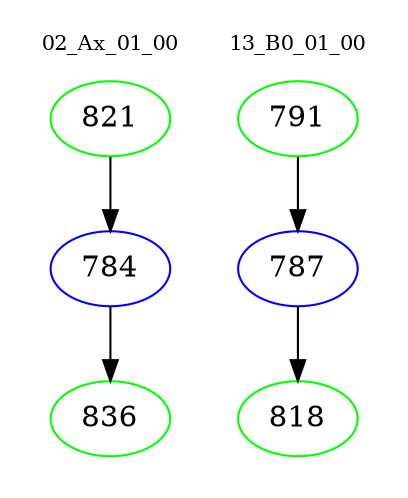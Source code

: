 digraph{
subgraph cluster_0 {
color = white
label = "02_Ax_01_00";
fontsize=10;
T0_821 [label="821", color="green"]
T0_821 -> T0_784 [color="black"]
T0_784 [label="784", color="blue"]
T0_784 -> T0_836 [color="black"]
T0_836 [label="836", color="green"]
}
subgraph cluster_1 {
color = white
label = "13_B0_01_00";
fontsize=10;
T1_791 [label="791", color="green"]
T1_791 -> T1_787 [color="black"]
T1_787 [label="787", color="blue"]
T1_787 -> T1_818 [color="black"]
T1_818 [label="818", color="green"]
}
}
